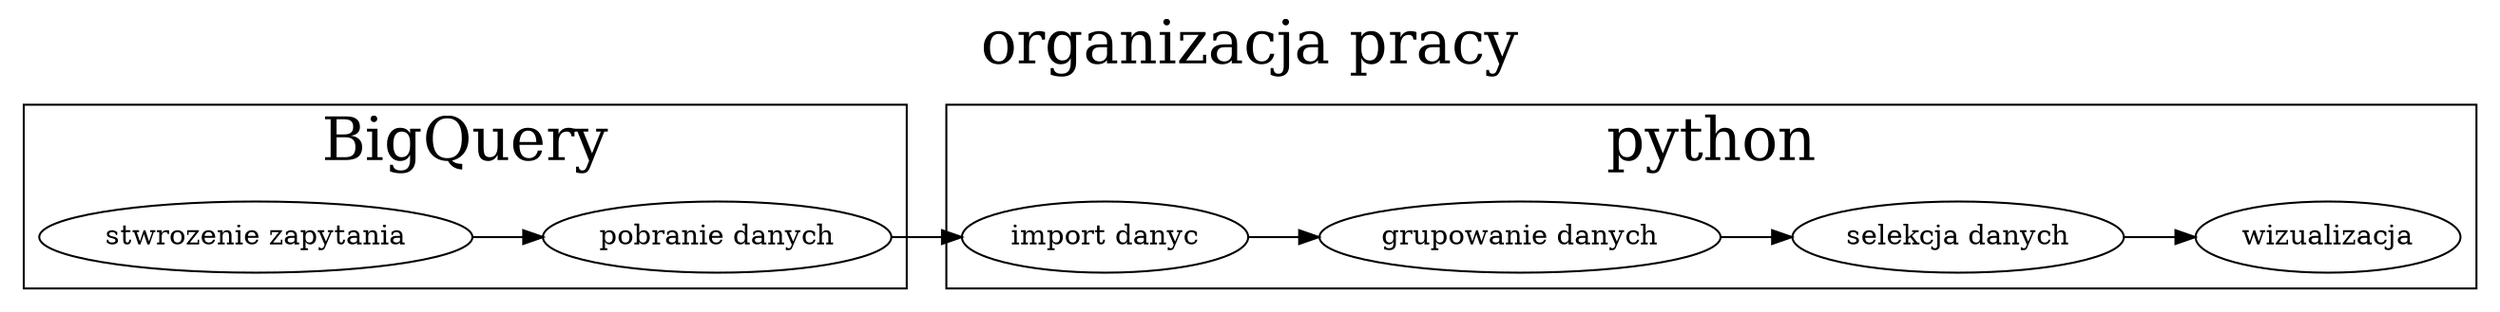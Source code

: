 digraph workflowGraph {
    graph [label = "organizacja pracy", labelloc = t, fontsize = 30];
    rankdir = LR

    a [label = "stwrozenie zapytania"]
    b [label = "pobranie danych"]
    c [label = "import danyc"]
    d [label = "grupowanie danych"]
    e [label = "selekcja danych"]
    f [label = "wizualizacja"]

    subgraph cluster_bigQuery {
    label = "BigQuery"
    a -> b
    }

    subgraph cluster_python {
    label = "python"
    b -> c
    c -> d
    d -> e
    e -> f
    }
}

